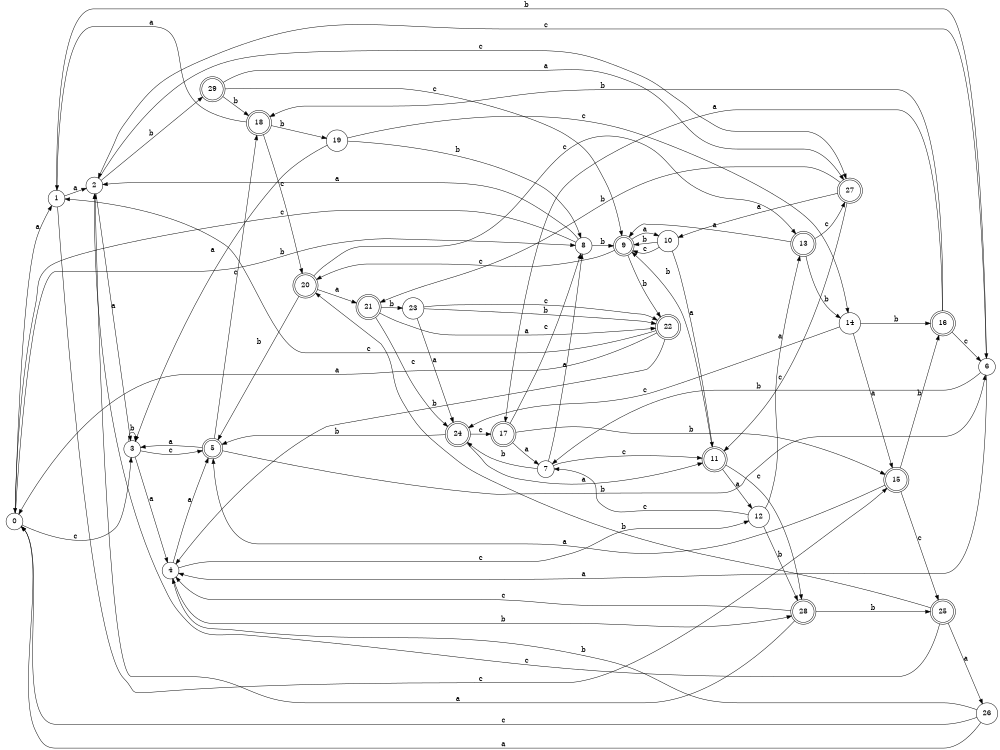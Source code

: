 digraph n24_9 {
__start0 [label="" shape="none"];

rankdir=LR;
size="8,5";

s0 [style="filled", color="black", fillcolor="white" shape="circle", label="0"];
s1 [style="filled", color="black", fillcolor="white" shape="circle", label="1"];
s2 [style="filled", color="black", fillcolor="white" shape="circle", label="2"];
s3 [style="filled", color="black", fillcolor="white" shape="circle", label="3"];
s4 [style="filled", color="black", fillcolor="white" shape="circle", label="4"];
s5 [style="rounded,filled", color="black", fillcolor="white" shape="doublecircle", label="5"];
s6 [style="filled", color="black", fillcolor="white" shape="circle", label="6"];
s7 [style="filled", color="black", fillcolor="white" shape="circle", label="7"];
s8 [style="filled", color="black", fillcolor="white" shape="circle", label="8"];
s9 [style="rounded,filled", color="black", fillcolor="white" shape="doublecircle", label="9"];
s10 [style="filled", color="black", fillcolor="white" shape="circle", label="10"];
s11 [style="rounded,filled", color="black", fillcolor="white" shape="doublecircle", label="11"];
s12 [style="filled", color="black", fillcolor="white" shape="circle", label="12"];
s13 [style="rounded,filled", color="black", fillcolor="white" shape="doublecircle", label="13"];
s14 [style="filled", color="black", fillcolor="white" shape="circle", label="14"];
s15 [style="rounded,filled", color="black", fillcolor="white" shape="doublecircle", label="15"];
s16 [style="rounded,filled", color="black", fillcolor="white" shape="doublecircle", label="16"];
s17 [style="rounded,filled", color="black", fillcolor="white" shape="doublecircle", label="17"];
s18 [style="rounded,filled", color="black", fillcolor="white" shape="doublecircle", label="18"];
s19 [style="filled", color="black", fillcolor="white" shape="circle", label="19"];
s20 [style="rounded,filled", color="black", fillcolor="white" shape="doublecircle", label="20"];
s21 [style="rounded,filled", color="black", fillcolor="white" shape="doublecircle", label="21"];
s22 [style="rounded,filled", color="black", fillcolor="white" shape="doublecircle", label="22"];
s23 [style="filled", color="black", fillcolor="white" shape="circle", label="23"];
s24 [style="rounded,filled", color="black", fillcolor="white" shape="doublecircle", label="24"];
s25 [style="rounded,filled", color="black", fillcolor="white" shape="doublecircle", label="25"];
s26 [style="filled", color="black", fillcolor="white" shape="circle", label="26"];
s27 [style="rounded,filled", color="black", fillcolor="white" shape="doublecircle", label="27"];
s28 [style="rounded,filled", color="black", fillcolor="white" shape="doublecircle", label="28"];
s29 [style="rounded,filled", color="black", fillcolor="white" shape="doublecircle", label="29"];
s0 -> s1 [label="a"];
s0 -> s8 [label="b"];
s0 -> s3 [label="c"];
s1 -> s2 [label="a"];
s1 -> s6 [label="b"];
s1 -> s15 [label="c"];
s2 -> s3 [label="a"];
s2 -> s29 [label="b"];
s2 -> s27 [label="c"];
s3 -> s4 [label="a"];
s3 -> s3 [label="b"];
s3 -> s5 [label="c"];
s4 -> s5 [label="a"];
s4 -> s28 [label="b"];
s4 -> s12 [label="c"];
s5 -> s3 [label="a"];
s5 -> s6 [label="b"];
s5 -> s18 [label="c"];
s6 -> s4 [label="a"];
s6 -> s7 [label="b"];
s6 -> s2 [label="c"];
s7 -> s8 [label="a"];
s7 -> s24 [label="b"];
s7 -> s11 [label="c"];
s8 -> s2 [label="a"];
s8 -> s9 [label="b"];
s8 -> s0 [label="c"];
s9 -> s10 [label="a"];
s9 -> s22 [label="b"];
s9 -> s20 [label="c"];
s10 -> s11 [label="a"];
s10 -> s9 [label="b"];
s10 -> s9 [label="c"];
s11 -> s12 [label="a"];
s11 -> s9 [label="b"];
s11 -> s28 [label="c"];
s12 -> s13 [label="a"];
s12 -> s28 [label="b"];
s12 -> s7 [label="c"];
s13 -> s9 [label="a"];
s13 -> s14 [label="b"];
s13 -> s27 [label="c"];
s14 -> s15 [label="a"];
s14 -> s16 [label="b"];
s14 -> s24 [label="c"];
s15 -> s5 [label="a"];
s15 -> s16 [label="b"];
s15 -> s25 [label="c"];
s16 -> s17 [label="a"];
s16 -> s18 [label="b"];
s16 -> s6 [label="c"];
s17 -> s7 [label="a"];
s17 -> s15 [label="b"];
s17 -> s8 [label="c"];
s18 -> s1 [label="a"];
s18 -> s19 [label="b"];
s18 -> s20 [label="c"];
s19 -> s3 [label="a"];
s19 -> s8 [label="b"];
s19 -> s14 [label="c"];
s20 -> s21 [label="a"];
s20 -> s5 [label="b"];
s20 -> s13 [label="c"];
s21 -> s22 [label="a"];
s21 -> s23 [label="b"];
s21 -> s24 [label="c"];
s22 -> s0 [label="a"];
s22 -> s4 [label="b"];
s22 -> s1 [label="c"];
s23 -> s24 [label="a"];
s23 -> s22 [label="b"];
s23 -> s22 [label="c"];
s24 -> s11 [label="a"];
s24 -> s5 [label="b"];
s24 -> s17 [label="c"];
s25 -> s26 [label="a"];
s25 -> s20 [label="b"];
s25 -> s2 [label="c"];
s26 -> s0 [label="a"];
s26 -> s4 [label="b"];
s26 -> s0 [label="c"];
s27 -> s10 [label="a"];
s27 -> s21 [label="b"];
s27 -> s11 [label="c"];
s28 -> s2 [label="a"];
s28 -> s25 [label="b"];
s28 -> s4 [label="c"];
s29 -> s27 [label="a"];
s29 -> s18 [label="b"];
s29 -> s9 [label="c"];

}